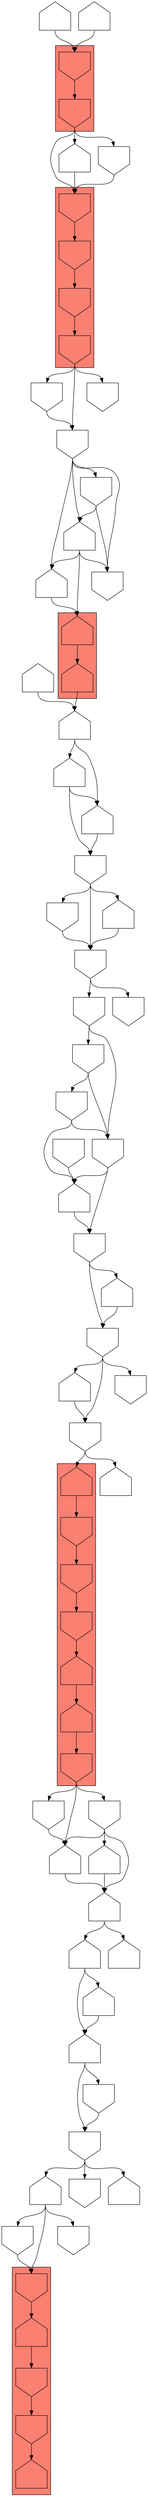 digraph asm {
	edge [headport=n,tailport=s];
subgraph cluster_C7447_19144_5382_6176 {
	7447 [label="",height=1,width=1,shape=invhouse];
	19144 [label="",height=1,width=1,shape=invhouse];
	5382 [label="",height=1,width=1,shape=invhouse];
	6176 [label="",height=1,width=1,shape=invhouse];
	style=filled;
	fillcolor=salmon;
}
subgraph cluster_C3156_7416 {
	3156 [label="",height=1,width=1,shape=house];
	7416 [label="",height=1,width=1,shape=house];
	style=filled;
	fillcolor=salmon;
}
subgraph cluster_C21034_3581_10850_20172_7969_5627_20571 {
	21034 [label="",height=1,width=1,shape=house];
	3581 [label="",height=1,width=1,shape=invhouse];
	10850 [label="",height=1,width=1,shape=invhouse];
	20172 [label="",height=1,width=1,shape=invhouse];
	7969 [label="",height=1,width=1,shape=house];
	5627 [label="",height=1,width=1,shape=house];
	20571 [label="",height=1,width=1,shape=invhouse];
	style=filled;
	fillcolor=salmon;
}
subgraph cluster_C11722_9657_2240_2114_19308 {
	11722 [label="",height=1,width=1,shape=invhouse];
	9657 [label="",height=1,width=1,shape=house];
	2240 [label="",height=1,width=1,shape=invhouse];
	2114 [label="",height=1,width=1,shape=invhouse];
	19308 [label="",height=1,width=1,shape=house];
	style=filled;
	fillcolor=salmon;
}
subgraph cluster_C4393_9209 {
	4393 [label="",height=1,width=1,shape=invhouse];
	9209 [label="",height=1,width=1,shape=invhouse];
	style=filled;
	fillcolor=salmon;
}
	4661 [label="",height=1,width=1,shape=invhouse];
	9865 [label="",height=1,width=1,shape=invhouse];
	12185 [label="",height=1,width=1,shape=house];
	20494 [label="",height=1,width=1,shape=house];
	12457 [label="",height=1,width=1,shape=house];
	3814 [label="",height=1,width=1,shape=invhouse];
	13065 [label="",height=1,width=1,shape=invhouse];
	21330 [label="",height=1,width=1,shape=invhouse];
	4432 [label="",height=1,width=1,shape=invhouse];
	7368 [label="",height=1,width=1,shape=invhouse];
	3622 [label="",height=1,width=1,shape=invhouse];
	3518 [label="",height=1,width=1,shape=invhouse];
	1423 [label="",height=1,width=1,shape=invhouse];
	11053 [label="",height=1,width=1,shape=house];
	10653 [label="",height=1,width=1,shape=house];
	5755 [label="",height=1,width=1,shape=house];
	11476 [label="",height=1,width=1,shape=house];
	12133 [label="",height=1,width=1,shape=house];
	3038 [label="",height=1,width=1,shape=invhouse];
	1879 [label="",height=1,width=1,shape=house];
	4418 [label="",height=1,width=1,shape=invhouse];
	14152 [label="",height=1,width=1,shape=invhouse];
	2170 [label="",height=1,width=1,shape=invhouse];
	16224 [label="",height=1,width=1,shape=house];
	16773 [label="",height=1,width=1,shape=invhouse];
	16940 [label="",height=1,width=1,shape=house];
	14511 [label="",height=1,width=1,shape=house];
	10668 [label="",height=1,width=1,shape=house];
	16270 [label="",height=1,width=1,shape=invhouse];
	17236 [label="",height=1,width=1,shape=invhouse];
	12232 [label="",height=1,width=1,shape=house];
	12267 [label="",height=1,width=1,shape=invhouse];
	13679 [label="",height=1,width=1,shape=house];
	4016 [label="",height=1,width=1,shape=house];
	9316 [label="",height=1,width=1,shape=invhouse];
	17448 [label="",height=1,width=1,shape=invhouse];
	9318 [label="",height=1,width=1,shape=invhouse];
	14082 [label="",height=1,width=1,shape=invhouse];
	13067 [label="",height=1,width=1,shape=house];
	13990 [label="",height=1,width=1,shape=house];
	13815 [label="",height=1,width=1,shape=house];
	13061 [label="",height=1,width=1,shape=house];
	13618 [label="",height=1,width=1,shape=invhouse];
	18037 [label="",height=1,width=1,shape=invhouse];
	18029 [label="",height=1,width=1,shape=invhouse];
	4933 [label="",height=1,width=1,shape=house];
	14910 [label="",height=1,width=1,shape=invhouse];
	17390 [label="",height=1,width=1,shape=house];
	18005 [label="",height=1,width=1,shape=house];
	7447 -> 19144
	19144 -> 5382
	5382 -> 6176
	6176 -> 4661
	6176 -> 18029
	6176 -> 18037
	4661 -> 9865
	4661 -> 12185
	4661 -> 13061
	4661 -> 13618
	12185 -> 3156
	12185 -> 9865
	12185 -> 13061
	3156 -> 7416
	7416 -> 20494
	20494 -> 12457
	20494 -> 13990
	12457 -> 3814
	12457 -> 13990
	3814 -> 13065
	3814 -> 13067
	3814 -> 21330
	13065 -> 21330
	21330 -> 4432
	21330 -> 14082
	4432 -> 7368
	4432 -> 9318
	7368 -> 3622
	7368 -> 4016
	3622 -> 3518
	3622 -> 13679
	3518 -> 1423
	3518 -> 12232
	3518 -> 12267
	1423 -> 11053
	1423 -> 21034
	21034 -> 3581
	3581 -> 10850
	10850 -> 20172
	20172 -> 7969
	7969 -> 5627
	5627 -> 20571
	20571 -> 10653
	20571 -> 16270
	20571 -> 17236
	10653 -> 5755
	5755 -> 11476
	5755 -> 14511
	11476 -> 12133
	11476 -> 16940
	12133 -> 3038
	12133 -> 16773
	3038 -> 1879
	3038 -> 2170
	3038 -> 16224
	1879 -> 4418
	1879 -> 11722
	1879 -> 14152
	4418 -> 11722
	11722 -> 9657
	9657 -> 2240
	2240 -> 2114
	2114 -> 19308
	16773 -> 3038
	16940 -> 12133
	10668 -> 5755
	16270 -> 5755
	16270 -> 10653
	16270 -> 10668
	17236 -> 10653
	12232 -> 1423
	13679 -> 3518
	4016 -> 3622
	9316 -> 4016
	17448 -> 4016
	17448 -> 7368
	9318 -> 7368
	9318 -> 17448
	13067 -> 21330
	13990 -> 3814
	13815 -> 20494
	13061 -> 3156
	13618 -> 9865
	13618 -> 12185
	18037 -> 4661
	4933 -> 7447
	9209 -> 4933
	9209 -> 7447
	9209 -> 14910
	14910 -> 7447
	4393 -> 9209
	17390 -> 4393
	18005 -> 4393
}